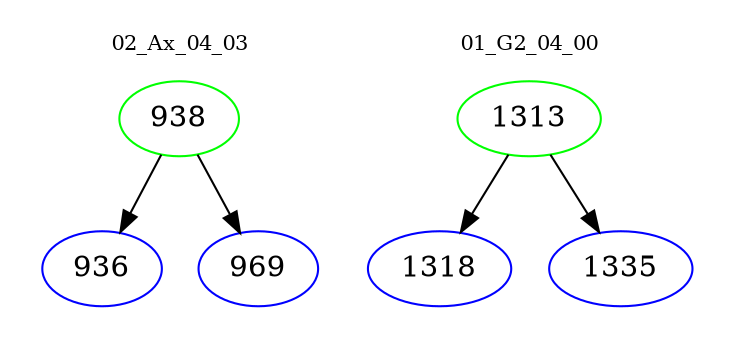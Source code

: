 digraph{
subgraph cluster_0 {
color = white
label = "02_Ax_04_03";
fontsize=10;
T0_938 [label="938", color="green"]
T0_938 -> T0_936 [color="black"]
T0_936 [label="936", color="blue"]
T0_938 -> T0_969 [color="black"]
T0_969 [label="969", color="blue"]
}
subgraph cluster_1 {
color = white
label = "01_G2_04_00";
fontsize=10;
T1_1313 [label="1313", color="green"]
T1_1313 -> T1_1318 [color="black"]
T1_1318 [label="1318", color="blue"]
T1_1313 -> T1_1335 [color="black"]
T1_1335 [label="1335", color="blue"]
}
}
